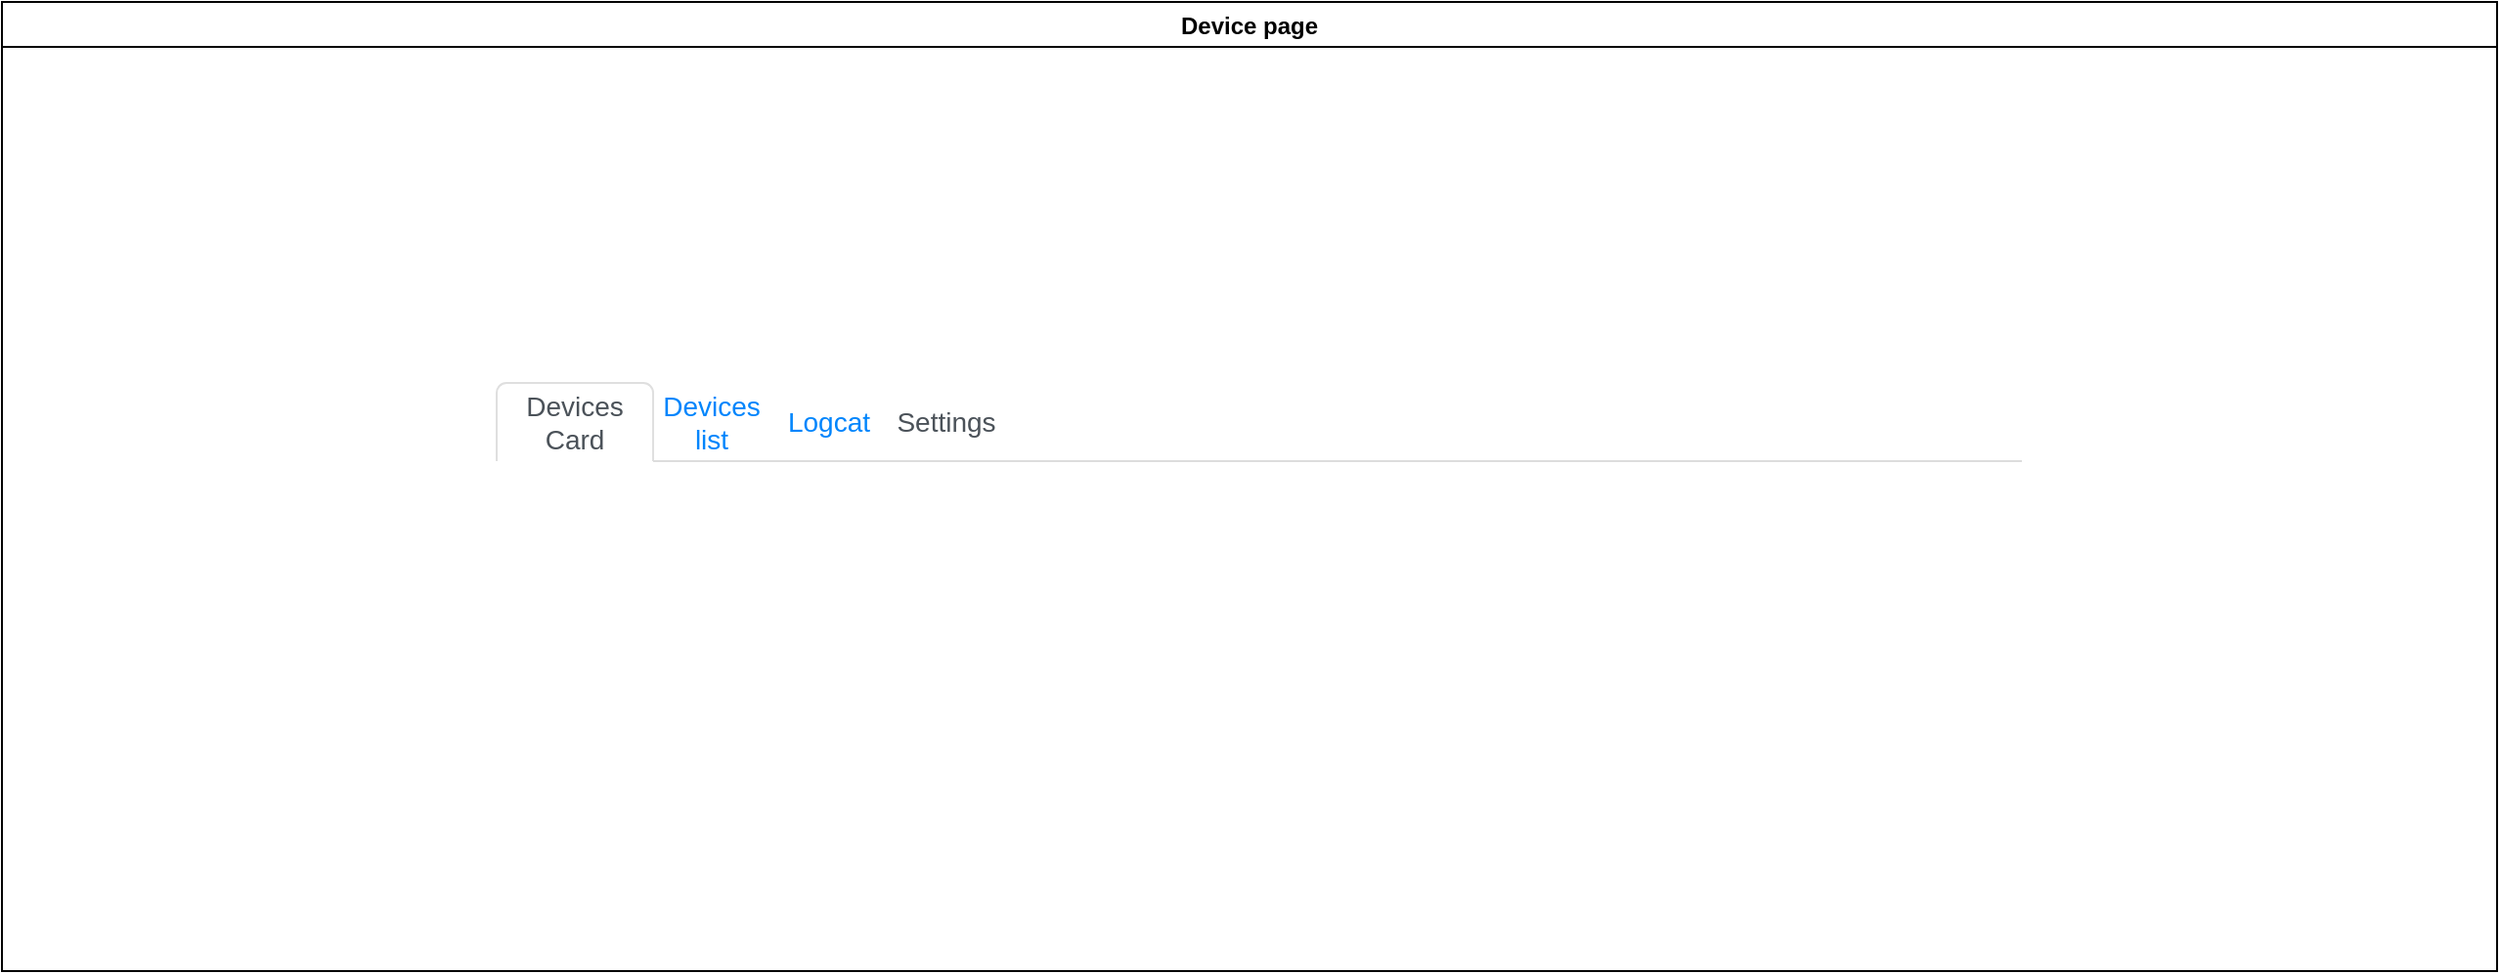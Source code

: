 <mxfile version="20.3.0" type="device"><diagram id="KwFimdPt4D1uUo9QuBNP" name="Page-1"><mxGraphModel dx="1837" dy="1023" grid="0" gridSize="10" guides="1" tooltips="1" connect="1" arrows="1" fold="1" page="1" pageScale="1" pageWidth="3300" pageHeight="2339" math="0" shadow="0"><root><mxCell id="0"/><mxCell id="1" parent="0" visible="0"/><mxCell id="2" value="Frontend DOM logic" style="swimlane;swimlaneFillColor=#000000;" parent="1" vertex="1"><mxGeometry x="98" y="151" width="3030" height="1964" as="geometry"/></mxCell><mxCell id="gkYB_oZeeiZu9rrM7bCN-15" value="DOM_data" parent="0"/><mxCell id="gkYB_oZeeiZu9rrM7bCN-29" value="Devices Card" style="html=1;shadow=0;dashed=0;shape=mxgraph.bootstrap.tabTop;strokeColor=#DFDFDF;fillColor=#ffffff;rSize=5;perimeter=none;whiteSpace=wrap;resizeWidth=1;align=center;spacing=20;fontSize=14;fontColor=#4B5259;" vertex="1" parent="gkYB_oZeeiZu9rrM7bCN-15"><mxGeometry x="707" y="279" width="80" height="40" as="geometry"/></mxCell><mxCell id="gkYB_oZeeiZu9rrM7bCN-30" value="Devices list" style="strokeColor=none;fillColor=none;rSize=5;perimeter=none;whiteSpace=wrap;resizeWidth=1;align=center;spacing=20;fontSize=14;fontColor=#0085FC;" vertex="1" parent="gkYB_oZeeiZu9rrM7bCN-15"><mxGeometry x="792" y="279" width="50" height="40" as="geometry"/></mxCell><mxCell id="gkYB_oZeeiZu9rrM7bCN-31" value="Logcat" style="strokeColor=none;fillColor=none;rSize=5;perimeter=none;whiteSpace=wrap;resizeWidth=1;align=center;spacing=20;fontSize=14;fontColor=#0085FC;" vertex="1" parent="gkYB_oZeeiZu9rrM7bCN-15"><mxGeometry x="852" y="279" width="50" height="40" as="geometry"/></mxCell><mxCell id="gkYB_oZeeiZu9rrM7bCN-32" value="Settings" style="strokeColor=none;fillColor=none;rSize=5;perimeter=none;whiteSpace=wrap;resizeWidth=1;align=center;spacing=20;fontSize=14;fontColor=#0085FC;fontColor=#4B5259;" vertex="1" parent="gkYB_oZeeiZu9rrM7bCN-15"><mxGeometry x="907" y="279" width="60" height="40" as="geometry"/></mxCell><mxCell id="gkYB_oZeeiZu9rrM7bCN-33" value="" style="shape=line;strokeColor=#dddddd;" vertex="1" parent="gkYB_oZeeiZu9rrM7bCN-15"><mxGeometry x="787" y="314" width="700" height="10" as="geometry"/></mxCell><mxCell id="gkYB_oZeeiZu9rrM7bCN-36" value="Device page" style="swimlane;" vertex="1" parent="gkYB_oZeeiZu9rrM7bCN-15"><mxGeometry x="454" y="84" width="1276" height="496" as="geometry"/></mxCell></root></mxGraphModel></diagram></mxfile>